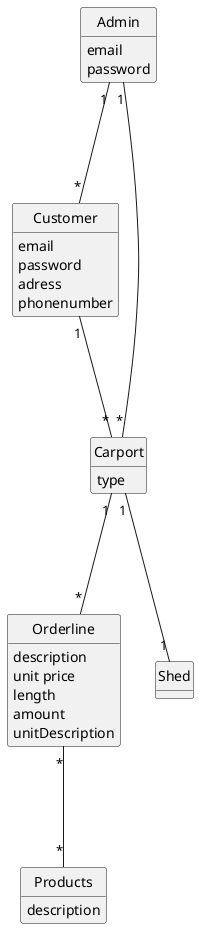 @startuml
hide circle
hide methods

class Customer {
   email
   password
   adress
   phonenumber
}

class Admin {
    email
    password
}

class Carport {
    type
}

class Orderline {
    description
    unit price
    length
    amount
    unitDescription


}

class Products {
    description
}

class Shed {
}

Customer "1"---"*" Carport
Admin "1"---"*" Customer
Admin "1"---"*" Carport
Carport "1"---"*" Orderline
Carport "1"---"1"Shed
Orderline"*"---"*"Products


@enduml